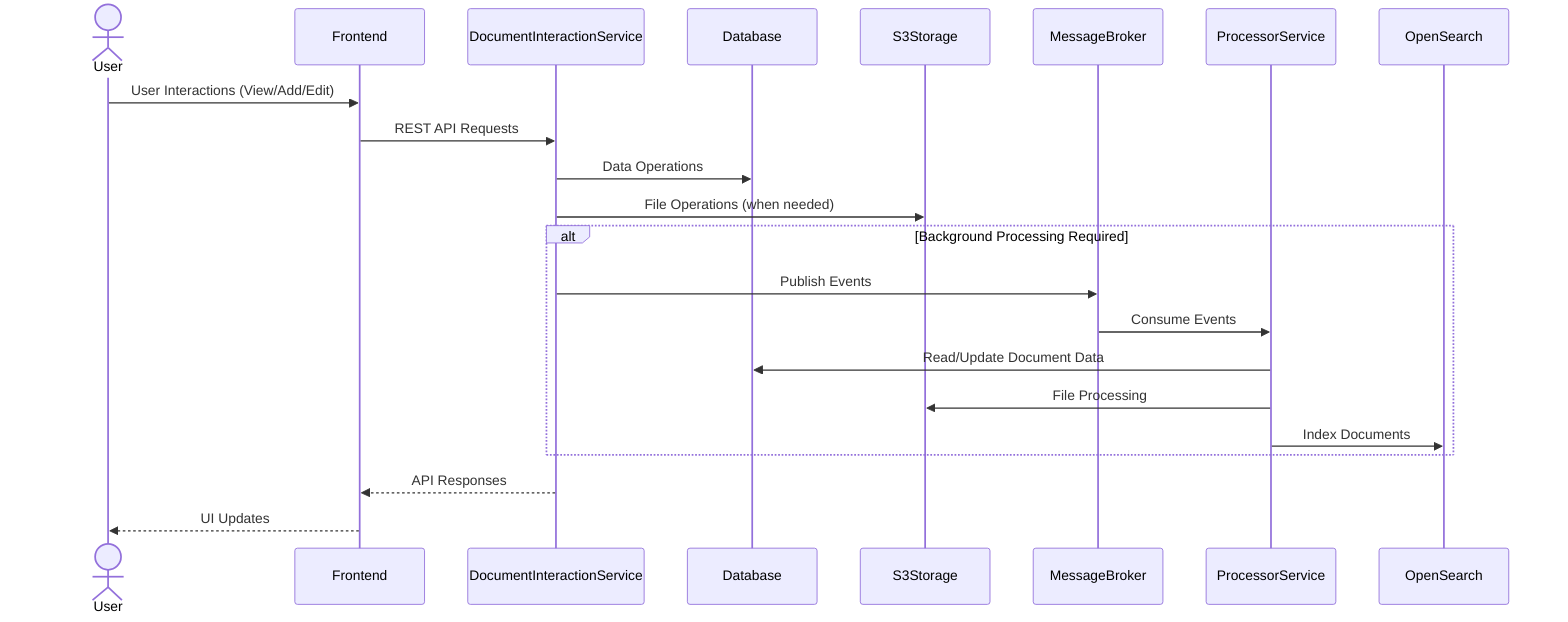 sequenceDiagram
    actor User
    participant Frontend
    participant DIS as DocumentInteractionService
    participant DB as Database
    participant S3 as S3Storage
    participant MB as MessageBroker
    participant PS as ProcessorService
    participant OS as OpenSearch

    User->>Frontend: User Interactions (View/Add/Edit)
    Frontend->>DIS: REST API Requests

    DIS->>DB: Data Operations
    DIS->>S3: File Operations (when needed)

    alt Background Processing Required
        DIS->>MB: Publish Events
        MB->>PS: Consume Events
        PS->>DB: Read/Update Document Data
        PS->>S3: File Processing
        PS->>OS: Index Documents
    end

    DIS-->>Frontend: API Responses
    Frontend-->>User: UI Updates